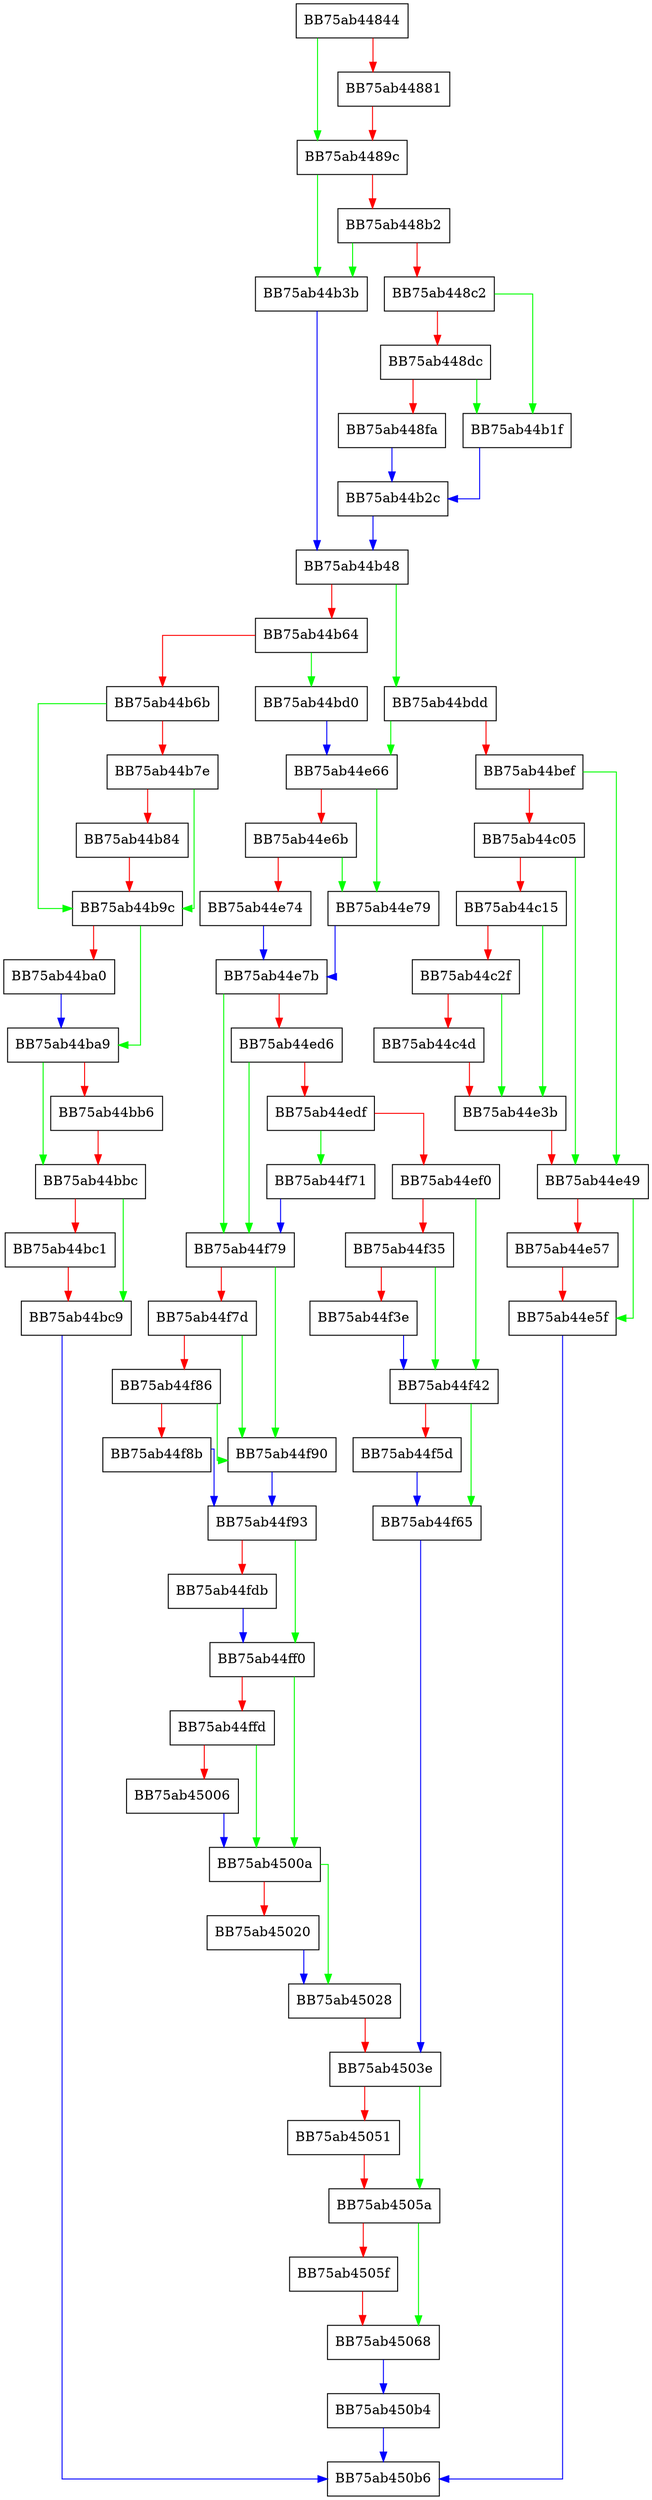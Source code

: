 digraph GenerateAndSendAzSubmitFeedbackReport {
  node [shape="box"];
  graph [splines=ortho];
  BB75ab44844 -> BB75ab4489c [color="green"];
  BB75ab44844 -> BB75ab44881 [color="red"];
  BB75ab44881 -> BB75ab4489c [color="red"];
  BB75ab4489c -> BB75ab44b3b [color="green"];
  BB75ab4489c -> BB75ab448b2 [color="red"];
  BB75ab448b2 -> BB75ab44b3b [color="green"];
  BB75ab448b2 -> BB75ab448c2 [color="red"];
  BB75ab448c2 -> BB75ab44b1f [color="green"];
  BB75ab448c2 -> BB75ab448dc [color="red"];
  BB75ab448dc -> BB75ab44b1f [color="green"];
  BB75ab448dc -> BB75ab448fa [color="red"];
  BB75ab448fa -> BB75ab44b2c [color="blue"];
  BB75ab44b1f -> BB75ab44b2c [color="blue"];
  BB75ab44b2c -> BB75ab44b48 [color="blue"];
  BB75ab44b3b -> BB75ab44b48 [color="blue"];
  BB75ab44b48 -> BB75ab44bdd [color="green"];
  BB75ab44b48 -> BB75ab44b64 [color="red"];
  BB75ab44b64 -> BB75ab44bd0 [color="green"];
  BB75ab44b64 -> BB75ab44b6b [color="red"];
  BB75ab44b6b -> BB75ab44b9c [color="green"];
  BB75ab44b6b -> BB75ab44b7e [color="red"];
  BB75ab44b7e -> BB75ab44b9c [color="green"];
  BB75ab44b7e -> BB75ab44b84 [color="red"];
  BB75ab44b84 -> BB75ab44b9c [color="red"];
  BB75ab44b9c -> BB75ab44ba9 [color="green"];
  BB75ab44b9c -> BB75ab44ba0 [color="red"];
  BB75ab44ba0 -> BB75ab44ba9 [color="blue"];
  BB75ab44ba9 -> BB75ab44bbc [color="green"];
  BB75ab44ba9 -> BB75ab44bb6 [color="red"];
  BB75ab44bb6 -> BB75ab44bbc [color="red"];
  BB75ab44bbc -> BB75ab44bc9 [color="green"];
  BB75ab44bbc -> BB75ab44bc1 [color="red"];
  BB75ab44bc1 -> BB75ab44bc9 [color="red"];
  BB75ab44bc9 -> BB75ab450b6 [color="blue"];
  BB75ab44bd0 -> BB75ab44e66 [color="blue"];
  BB75ab44bdd -> BB75ab44e66 [color="green"];
  BB75ab44bdd -> BB75ab44bef [color="red"];
  BB75ab44bef -> BB75ab44e49 [color="green"];
  BB75ab44bef -> BB75ab44c05 [color="red"];
  BB75ab44c05 -> BB75ab44e49 [color="green"];
  BB75ab44c05 -> BB75ab44c15 [color="red"];
  BB75ab44c15 -> BB75ab44e3b [color="green"];
  BB75ab44c15 -> BB75ab44c2f [color="red"];
  BB75ab44c2f -> BB75ab44e3b [color="green"];
  BB75ab44c2f -> BB75ab44c4d [color="red"];
  BB75ab44c4d -> BB75ab44e3b [color="red"];
  BB75ab44e3b -> BB75ab44e49 [color="red"];
  BB75ab44e49 -> BB75ab44e5f [color="green"];
  BB75ab44e49 -> BB75ab44e57 [color="red"];
  BB75ab44e57 -> BB75ab44e5f [color="red"];
  BB75ab44e5f -> BB75ab450b6 [color="blue"];
  BB75ab44e66 -> BB75ab44e79 [color="green"];
  BB75ab44e66 -> BB75ab44e6b [color="red"];
  BB75ab44e6b -> BB75ab44e79 [color="green"];
  BB75ab44e6b -> BB75ab44e74 [color="red"];
  BB75ab44e74 -> BB75ab44e7b [color="blue"];
  BB75ab44e79 -> BB75ab44e7b [color="blue"];
  BB75ab44e7b -> BB75ab44f79 [color="green"];
  BB75ab44e7b -> BB75ab44ed6 [color="red"];
  BB75ab44ed6 -> BB75ab44f79 [color="green"];
  BB75ab44ed6 -> BB75ab44edf [color="red"];
  BB75ab44edf -> BB75ab44f71 [color="green"];
  BB75ab44edf -> BB75ab44ef0 [color="red"];
  BB75ab44ef0 -> BB75ab44f42 [color="green"];
  BB75ab44ef0 -> BB75ab44f35 [color="red"];
  BB75ab44f35 -> BB75ab44f42 [color="green"];
  BB75ab44f35 -> BB75ab44f3e [color="red"];
  BB75ab44f3e -> BB75ab44f42 [color="blue"];
  BB75ab44f42 -> BB75ab44f65 [color="green"];
  BB75ab44f42 -> BB75ab44f5d [color="red"];
  BB75ab44f5d -> BB75ab44f65 [color="blue"];
  BB75ab44f65 -> BB75ab4503e [color="blue"];
  BB75ab44f71 -> BB75ab44f79 [color="blue"];
  BB75ab44f79 -> BB75ab44f90 [color="green"];
  BB75ab44f79 -> BB75ab44f7d [color="red"];
  BB75ab44f7d -> BB75ab44f90 [color="green"];
  BB75ab44f7d -> BB75ab44f86 [color="red"];
  BB75ab44f86 -> BB75ab44f90 [color="green"];
  BB75ab44f86 -> BB75ab44f8b [color="red"];
  BB75ab44f8b -> BB75ab44f93 [color="blue"];
  BB75ab44f90 -> BB75ab44f93 [color="blue"];
  BB75ab44f93 -> BB75ab44ff0 [color="green"];
  BB75ab44f93 -> BB75ab44fdb [color="red"];
  BB75ab44fdb -> BB75ab44ff0 [color="blue"];
  BB75ab44ff0 -> BB75ab4500a [color="green"];
  BB75ab44ff0 -> BB75ab44ffd [color="red"];
  BB75ab44ffd -> BB75ab4500a [color="green"];
  BB75ab44ffd -> BB75ab45006 [color="red"];
  BB75ab45006 -> BB75ab4500a [color="blue"];
  BB75ab4500a -> BB75ab45028 [color="green"];
  BB75ab4500a -> BB75ab45020 [color="red"];
  BB75ab45020 -> BB75ab45028 [color="blue"];
  BB75ab45028 -> BB75ab4503e [color="red"];
  BB75ab4503e -> BB75ab4505a [color="green"];
  BB75ab4503e -> BB75ab45051 [color="red"];
  BB75ab45051 -> BB75ab4505a [color="red"];
  BB75ab4505a -> BB75ab45068 [color="green"];
  BB75ab4505a -> BB75ab4505f [color="red"];
  BB75ab4505f -> BB75ab45068 [color="red"];
  BB75ab45068 -> BB75ab450b4 [color="blue"];
  BB75ab450b4 -> BB75ab450b6 [color="blue"];
}